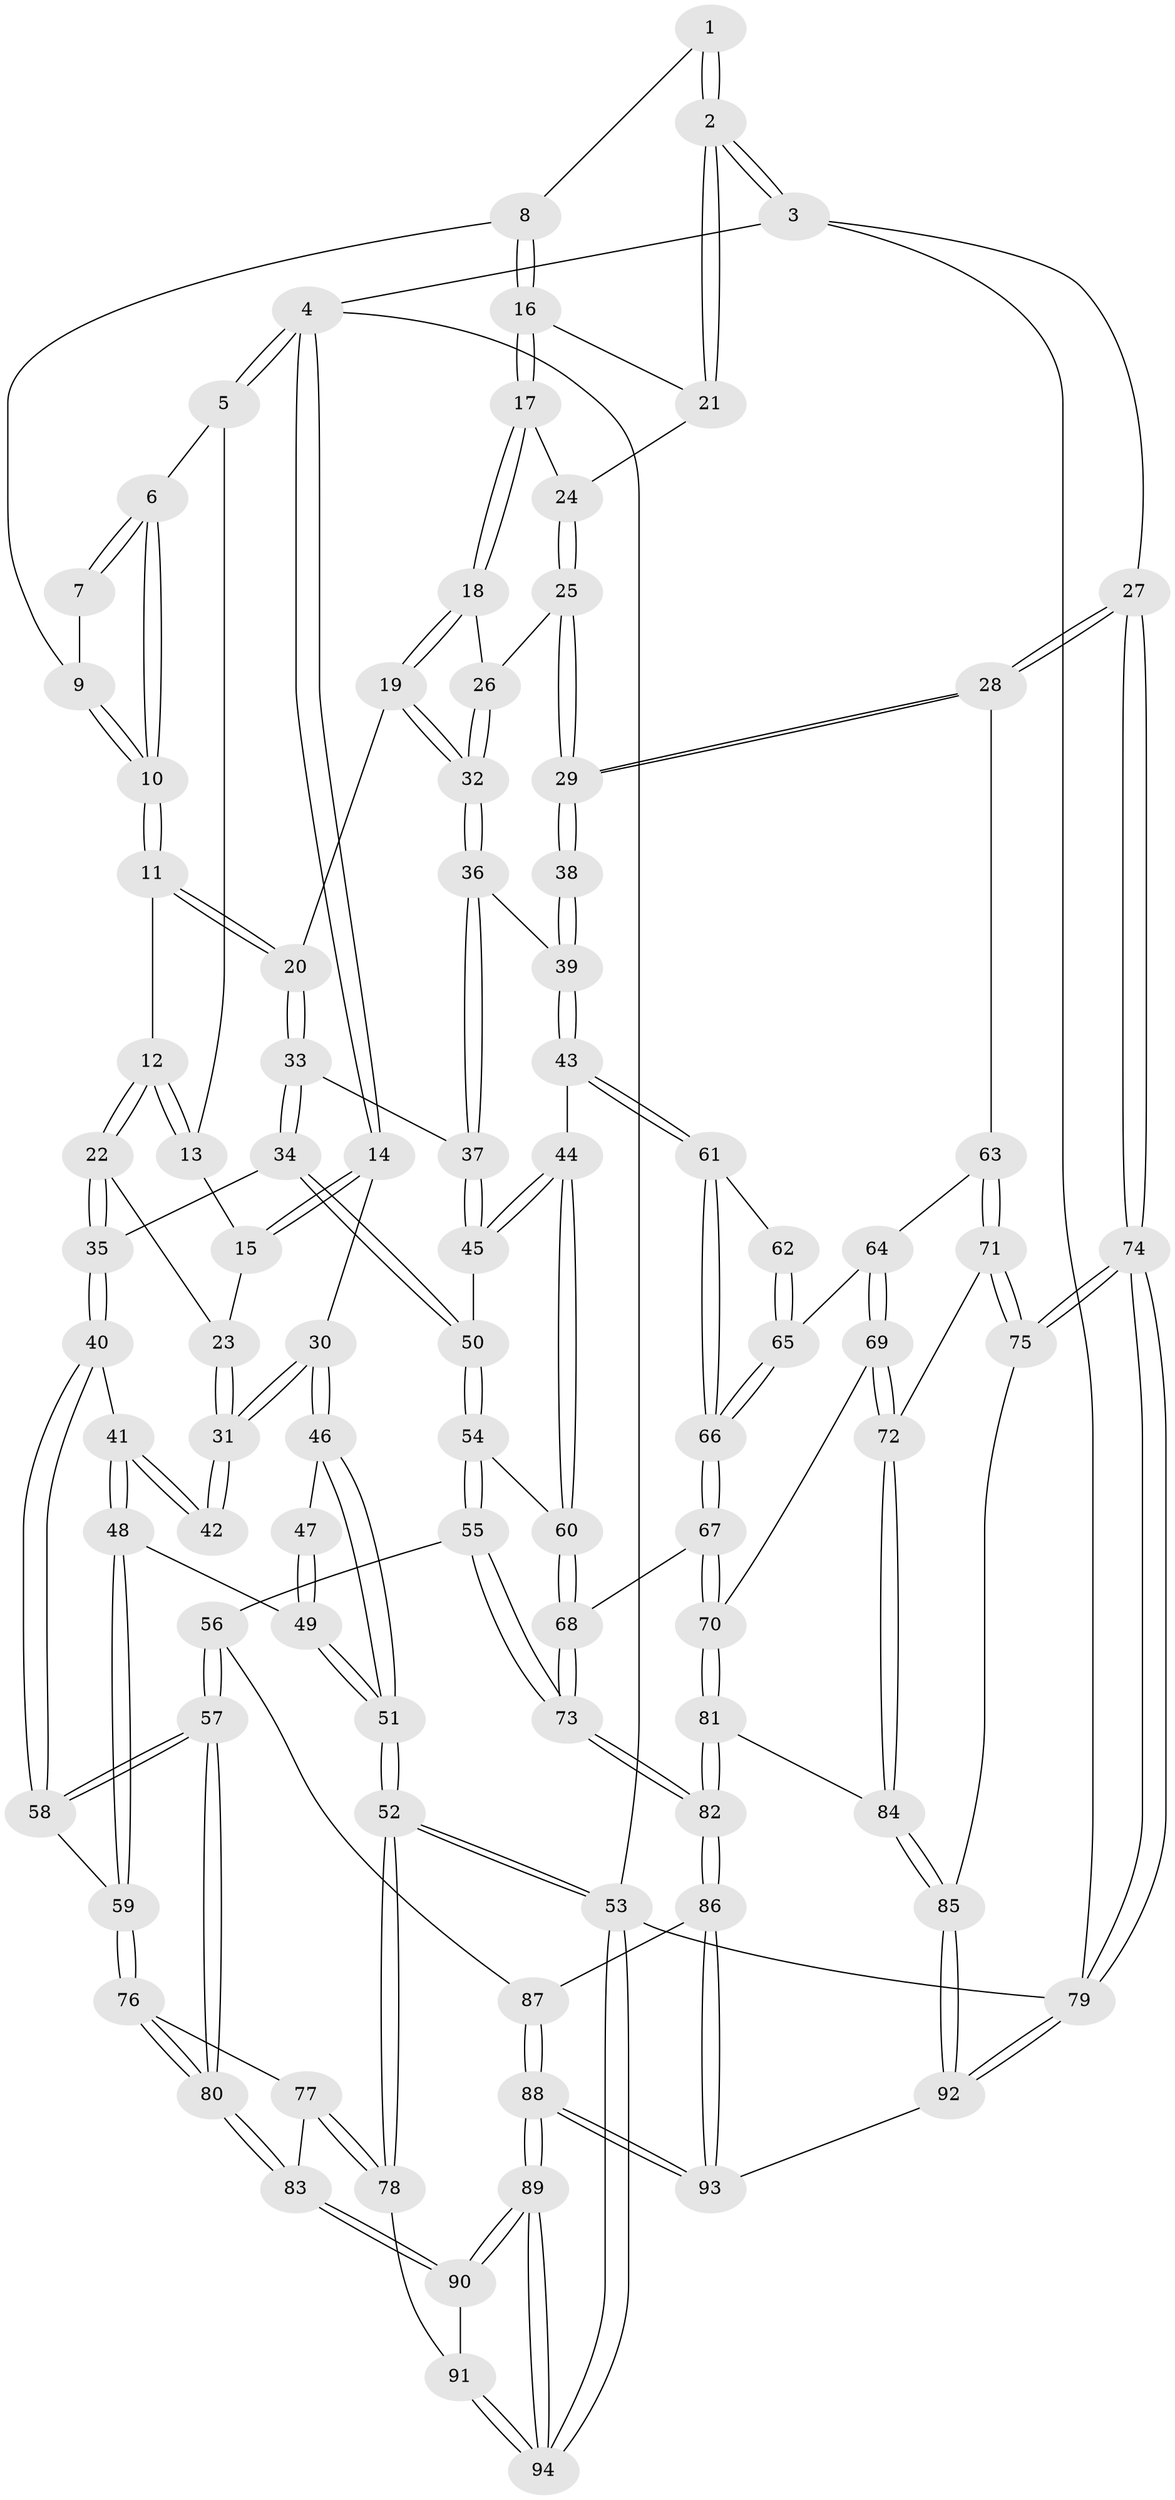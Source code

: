 // coarse degree distribution, {3: 0.07142857142857142, 7: 0.017857142857142856, 8: 0.017857142857142856, 5: 0.26785714285714285, 2: 0.03571428571428571, 4: 0.5, 6: 0.08928571428571429}
// Generated by graph-tools (version 1.1) at 2025/52/02/27/25 19:52:40]
// undirected, 94 vertices, 232 edges
graph export_dot {
graph [start="1"]
  node [color=gray90,style=filled];
  1 [pos="+0.8546209910159034+0"];
  2 [pos="+1+0"];
  3 [pos="+1+0"];
  4 [pos="+0+0"];
  5 [pos="+0.2294034520479335+0"];
  6 [pos="+0.5516985880967462+0"];
  7 [pos="+0.8468198944066254+0"];
  8 [pos="+0.8418866208361815+0.16425422174933227"];
  9 [pos="+0.802500328874233+0.12210932826241677"];
  10 [pos="+0.5506582375595532+0.03524555483301191"];
  11 [pos="+0.5452662428560178+0.08140468587165473"];
  12 [pos="+0.3269059581066031+0.20648336718247773"];
  13 [pos="+0.18577938767280594+0.10536188428095578"];
  14 [pos="+0+0.1926704019948249"];
  15 [pos="+0.15286854650538456+0.13148049612466592"];
  16 [pos="+0.8441064992971595+0.1688441417270389"];
  17 [pos="+0.8413565211533957+0.18117609855848785"];
  18 [pos="+0.8147717593510462+0.21129985540816681"];
  19 [pos="+0.7438054432921691+0.23906945157295406"];
  20 [pos="+0.5779661510004853+0.16217049391378466"];
  21 [pos="+1+0.04061910620071602"];
  22 [pos="+0.299163443690547+0.32141088162197523"];
  23 [pos="+0.15052860122823344+0.2268090403032363"];
  24 [pos="+0.9390287771907929+0.22262418378163315"];
  25 [pos="+0.9797625480275615+0.32465816630024935"];
  26 [pos="+0.8745749647613447+0.28404999659023916"];
  27 [pos="+1+0.4703427565800464"];
  28 [pos="+1+0.4715185893894465"];
  29 [pos="+1+0.4686980444861761"];
  30 [pos="+0+0.22290890345964673"];
  31 [pos="+0.08015628996547827+0.3440691616560696"];
  32 [pos="+0.7734819128816824+0.37044779741452694"];
  33 [pos="+0.5595662706350069+0.27380748812046135"];
  34 [pos="+0.3931119272325119+0.44685068952190493"];
  35 [pos="+0.2972865672505661+0.4241962090678731"];
  36 [pos="+0.7735388993865678+0.3851299776716508"];
  37 [pos="+0.6623790497501185+0.4292598503732039"];
  38 [pos="+0.9708939703625423+0.4779921755398899"];
  39 [pos="+0.7980183188165527+0.40132215678159955"];
  40 [pos="+0.28293522326048215+0.4314992805928731"];
  41 [pos="+0.19140208002940304+0.42630732563072915"];
  42 [pos="+0.1391539299518331+0.40038498808628126"];
  43 [pos="+0.7345766862370204+0.5901315437324267"];
  44 [pos="+0.676291881950874+0.5616372066606887"];
  45 [pos="+0.6447409183787848+0.4736310223651066"];
  46 [pos="+0+0.3780120240851615"];
  47 [pos="+0.04515187853115082+0.4715464902958321"];
  48 [pos="+0.03328786763562086+0.6516803558263891"];
  49 [pos="+0+0.6389563150156259"];
  50 [pos="+0.4377605098189122+0.49484424452788245"];
  51 [pos="+0+0.6408848575337982"];
  52 [pos="+0+0.9522276920523627"];
  53 [pos="+0+1"];
  54 [pos="+0.47123814772161543+0.6324550874238376"];
  55 [pos="+0.42997448073878647+0.7325036048542607"];
  56 [pos="+0.38224123733180343+0.7510951188284684"];
  57 [pos="+0.3451560704362373+0.7598712302992724"];
  58 [pos="+0.24845317724462024+0.6144104222572996"];
  59 [pos="+0.06999775381527282+0.6759651897252714"];
  60 [pos="+0.5963239911646314+0.6272921957685931"];
  61 [pos="+0.7498324894374877+0.6008868776648145"];
  62 [pos="+0.9464635261319779+0.49442945272641664"];
  63 [pos="+0.9493794962169746+0.6813119080486895"];
  64 [pos="+0.8536140013041814+0.6763852724220878"];
  65 [pos="+0.848100686758772+0.6709277596318133"];
  66 [pos="+0.7559690491202751+0.6324013176654566"];
  67 [pos="+0.7296018919872181+0.7423277581373138"];
  68 [pos="+0.6389658647000825+0.7258967035860203"];
  69 [pos="+0.8469585816653058+0.729518319526947"];
  70 [pos="+0.7345295324674715+0.7525237805364083"];
  71 [pos="+0.9233680349413742+0.780561719646334"];
  72 [pos="+0.9099619163247638+0.7816792773559681"];
  73 [pos="+0.5319206031398092+0.8045298252646989"];
  74 [pos="+1+1"];
  75 [pos="+1+0.9930971221829228"];
  76 [pos="+0.07406827885955813+0.6840146025107948"];
  77 [pos="+0.09279995690987079+0.7601170518082243"];
  78 [pos="+0.09405824247433474+0.857103238949765"];
  79 [pos="+1+1"];
  80 [pos="+0.32740105613412623+0.7789511689851403"];
  81 [pos="+0.7429222779049077+0.8100597404599608"];
  82 [pos="+0.5765672817864484+0.8980995485578267"];
  83 [pos="+0.31282876526175774+0.8030615143516869"];
  84 [pos="+0.7887636883495741+0.8529238457440848"];
  85 [pos="+0.8012349711792089+0.9023912946232362"];
  86 [pos="+0.5636299048106352+1"];
  87 [pos="+0.42459143387268455+0.8661023489332971"];
  88 [pos="+0.4138697000585222+1"];
  89 [pos="+0.37801275440646903+1"];
  90 [pos="+0.2730417415694355+0.899250954806076"];
  91 [pos="+0.12590138495513467+0.8873300736412285"];
  92 [pos="+0.6495160261469265+1"];
  93 [pos="+0.5599181157163371+1"];
  94 [pos="+0+1"];
  1 -- 2;
  1 -- 2;
  1 -- 8;
  2 -- 3;
  2 -- 3;
  2 -- 21;
  2 -- 21;
  3 -- 4;
  3 -- 27;
  3 -- 79;
  4 -- 5;
  4 -- 5;
  4 -- 14;
  4 -- 14;
  4 -- 53;
  5 -- 6;
  5 -- 13;
  6 -- 7;
  6 -- 7;
  6 -- 10;
  6 -- 10;
  7 -- 9;
  8 -- 9;
  8 -- 16;
  8 -- 16;
  9 -- 10;
  9 -- 10;
  10 -- 11;
  10 -- 11;
  11 -- 12;
  11 -- 20;
  11 -- 20;
  12 -- 13;
  12 -- 13;
  12 -- 22;
  12 -- 22;
  13 -- 15;
  14 -- 15;
  14 -- 15;
  14 -- 30;
  15 -- 23;
  16 -- 17;
  16 -- 17;
  16 -- 21;
  17 -- 18;
  17 -- 18;
  17 -- 24;
  18 -- 19;
  18 -- 19;
  18 -- 26;
  19 -- 20;
  19 -- 32;
  19 -- 32;
  20 -- 33;
  20 -- 33;
  21 -- 24;
  22 -- 23;
  22 -- 35;
  22 -- 35;
  23 -- 31;
  23 -- 31;
  24 -- 25;
  24 -- 25;
  25 -- 26;
  25 -- 29;
  25 -- 29;
  26 -- 32;
  26 -- 32;
  27 -- 28;
  27 -- 28;
  27 -- 74;
  27 -- 74;
  28 -- 29;
  28 -- 29;
  28 -- 63;
  29 -- 38;
  29 -- 38;
  30 -- 31;
  30 -- 31;
  30 -- 46;
  30 -- 46;
  31 -- 42;
  31 -- 42;
  32 -- 36;
  32 -- 36;
  33 -- 34;
  33 -- 34;
  33 -- 37;
  34 -- 35;
  34 -- 50;
  34 -- 50;
  35 -- 40;
  35 -- 40;
  36 -- 37;
  36 -- 37;
  36 -- 39;
  37 -- 45;
  37 -- 45;
  38 -- 39;
  38 -- 39;
  39 -- 43;
  39 -- 43;
  40 -- 41;
  40 -- 58;
  40 -- 58;
  41 -- 42;
  41 -- 42;
  41 -- 48;
  41 -- 48;
  43 -- 44;
  43 -- 61;
  43 -- 61;
  44 -- 45;
  44 -- 45;
  44 -- 60;
  44 -- 60;
  45 -- 50;
  46 -- 47;
  46 -- 51;
  46 -- 51;
  47 -- 49;
  47 -- 49;
  48 -- 49;
  48 -- 59;
  48 -- 59;
  49 -- 51;
  49 -- 51;
  50 -- 54;
  50 -- 54;
  51 -- 52;
  51 -- 52;
  52 -- 53;
  52 -- 53;
  52 -- 78;
  52 -- 78;
  53 -- 94;
  53 -- 94;
  53 -- 79;
  54 -- 55;
  54 -- 55;
  54 -- 60;
  55 -- 56;
  55 -- 73;
  55 -- 73;
  56 -- 57;
  56 -- 57;
  56 -- 87;
  57 -- 58;
  57 -- 58;
  57 -- 80;
  57 -- 80;
  58 -- 59;
  59 -- 76;
  59 -- 76;
  60 -- 68;
  60 -- 68;
  61 -- 62;
  61 -- 66;
  61 -- 66;
  62 -- 65;
  62 -- 65;
  63 -- 64;
  63 -- 71;
  63 -- 71;
  64 -- 65;
  64 -- 69;
  64 -- 69;
  65 -- 66;
  65 -- 66;
  66 -- 67;
  66 -- 67;
  67 -- 68;
  67 -- 70;
  67 -- 70;
  68 -- 73;
  68 -- 73;
  69 -- 70;
  69 -- 72;
  69 -- 72;
  70 -- 81;
  70 -- 81;
  71 -- 72;
  71 -- 75;
  71 -- 75;
  72 -- 84;
  72 -- 84;
  73 -- 82;
  73 -- 82;
  74 -- 75;
  74 -- 75;
  74 -- 79;
  74 -- 79;
  75 -- 85;
  76 -- 77;
  76 -- 80;
  76 -- 80;
  77 -- 78;
  77 -- 78;
  77 -- 83;
  78 -- 91;
  79 -- 92;
  79 -- 92;
  80 -- 83;
  80 -- 83;
  81 -- 82;
  81 -- 82;
  81 -- 84;
  82 -- 86;
  82 -- 86;
  83 -- 90;
  83 -- 90;
  84 -- 85;
  84 -- 85;
  85 -- 92;
  85 -- 92;
  86 -- 87;
  86 -- 93;
  86 -- 93;
  87 -- 88;
  87 -- 88;
  88 -- 89;
  88 -- 89;
  88 -- 93;
  88 -- 93;
  89 -- 90;
  89 -- 90;
  89 -- 94;
  89 -- 94;
  90 -- 91;
  91 -- 94;
  91 -- 94;
  92 -- 93;
}
